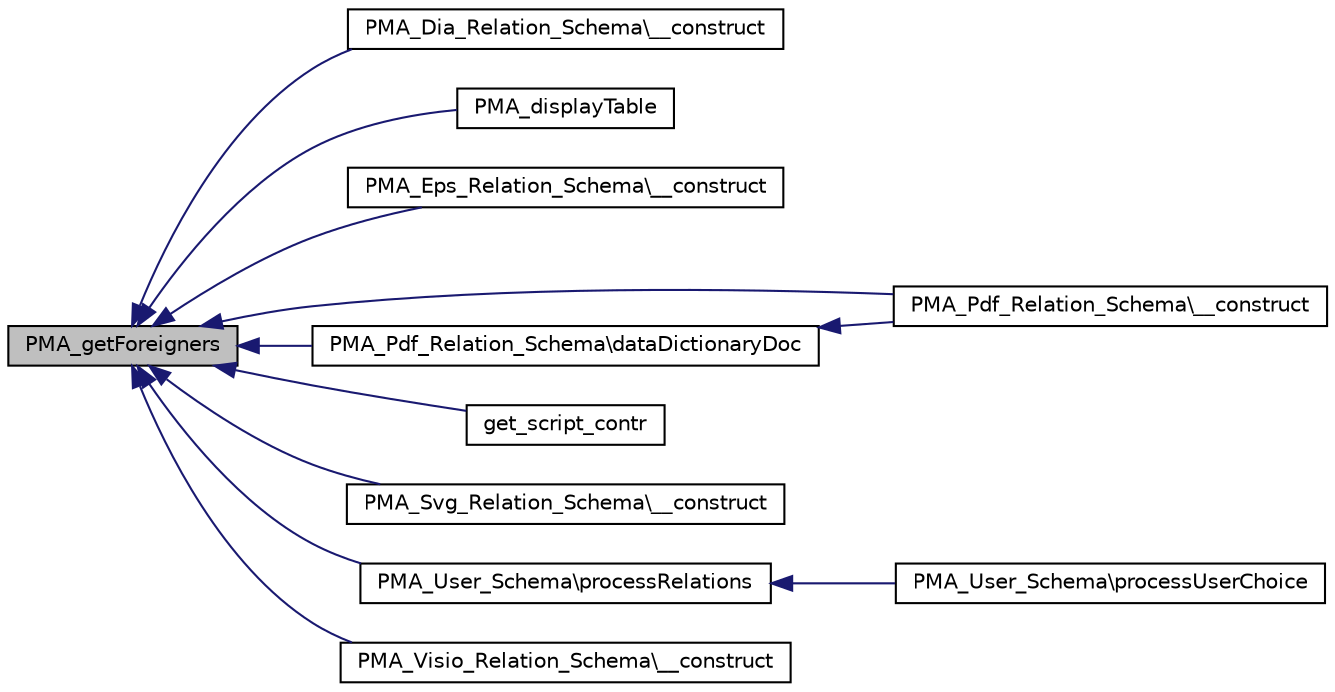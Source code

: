 digraph G
{
  edge [fontname="Helvetica",fontsize="10",labelfontname="Helvetica",labelfontsize="10"];
  node [fontname="Helvetica",fontsize="10",shape=record];
  rankdir="LR";
  Node1 [label="PMA_getForeigners",height=0.2,width=0.4,color="black", fillcolor="grey75", style="filled" fontcolor="black"];
  Node1 -> Node2 [dir="back",color="midnightblue",fontsize="10",style="solid",fontname="Helvetica"];
  Node2 [label="PMA_Dia_Relation_Schema\\__construct",height=0.2,width=0.4,color="black", fillcolor="white", style="filled",URL="$classPMA__Dia__Relation__Schema.html#a8dfd34030611f114644c86e643c4d56f",tooltip="The &quot;PMA_Dia_Relation_Schema&quot; constructor."];
  Node1 -> Node3 [dir="back",color="midnightblue",fontsize="10",style="solid",fontname="Helvetica"];
  Node3 [label="PMA_displayTable",height=0.2,width=0.4,color="black", fillcolor="white", style="filled",URL="$display__tbl_8lib_8php.html#ab64d4328beb5bc6b0a62abfa39fb447a",tooltip="Displays a table of results returned by a SQL query."];
  Node1 -> Node4 [dir="back",color="midnightblue",fontsize="10",style="solid",fontname="Helvetica"];
  Node4 [label="PMA_Eps_Relation_Schema\\__construct",height=0.2,width=0.4,color="black", fillcolor="white", style="filled",URL="$classPMA__Eps__Relation__Schema.html#a29c16e4a59c0d2a188994222d6ea04f4",tooltip="The &quot;PMA_EPS_Relation_Schema&quot; constructor."];
  Node1 -> Node5 [dir="back",color="midnightblue",fontsize="10",style="solid",fontname="Helvetica"];
  Node5 [label="PMA_Pdf_Relation_Schema\\__construct",height=0.2,width=0.4,color="black", fillcolor="white", style="filled",URL="$classPMA__Pdf__Relation__Schema.html#a5b2a26f3a186d05138ba4fe54d1e161e",tooltip="The &quot;PMA_Pdf_Relation_Schema&quot; constructor."];
  Node1 -> Node6 [dir="back",color="midnightblue",fontsize="10",style="solid",fontname="Helvetica"];
  Node6 [label="PMA_Pdf_Relation_Schema\\dataDictionaryDoc",height=0.2,width=0.4,color="black", fillcolor="white", style="filled",URL="$classPMA__Pdf__Relation__Schema.html#a38d2ab67dfa62392e8de96f0b970ec73"];
  Node6 -> Node5 [dir="back",color="midnightblue",fontsize="10",style="solid",fontname="Helvetica"];
  Node1 -> Node7 [dir="back",color="midnightblue",fontsize="10",style="solid",fontname="Helvetica"];
  Node7 [label="get_script_contr",height=0.2,width=0.4,color="black", fillcolor="white", style="filled",URL="$pmd__common_8php.html#a32ba95a5c7b876a678b15067b6c003fc",tooltip="returns JavaScript code for intializing vars"];
  Node1 -> Node8 [dir="back",color="midnightblue",fontsize="10",style="solid",fontname="Helvetica"];
  Node8 [label="PMA_Svg_Relation_Schema\\__construct",height=0.2,width=0.4,color="black", fillcolor="white", style="filled",URL="$classPMA__Svg__Relation__Schema.html#a6fb8218eba9e9a391b55ee75da039230",tooltip="The &quot;PMA_Svg_Relation_Schema&quot; constructor."];
  Node1 -> Node9 [dir="back",color="midnightblue",fontsize="10",style="solid",fontname="Helvetica"];
  Node9 [label="PMA_User_Schema\\processRelations",height=0.2,width=0.4,color="black", fillcolor="white", style="filled",URL="$classPMA__User__Schema.html#aad3e0e266844420fe028fe866a8a1159",tooltip="process internal and foreign key relations"];
  Node9 -> Node10 [dir="back",color="midnightblue",fontsize="10",style="solid",fontname="Helvetica"];
  Node10 [label="PMA_User_Schema\\processUserChoice",height=0.2,width=0.4,color="black", fillcolor="white", style="filled",URL="$classPMA__User__Schema.html#a8048d6f8b912b46df6fa4a796cb59bcb",tooltip="This function will process the user defined pages and tables which will be exported as Relational sch..."];
  Node1 -> Node11 [dir="back",color="midnightblue",fontsize="10",style="solid",fontname="Helvetica"];
  Node11 [label="PMA_Visio_Relation_Schema\\__construct",height=0.2,width=0.4,color="black", fillcolor="white", style="filled",URL="$classPMA__Visio__Relation__Schema.html#a4a318f68e2091d135edb27b8fe4335eb",tooltip="The &quot;PMA_Visio_Relation_Schema&quot; constructor."];
}
